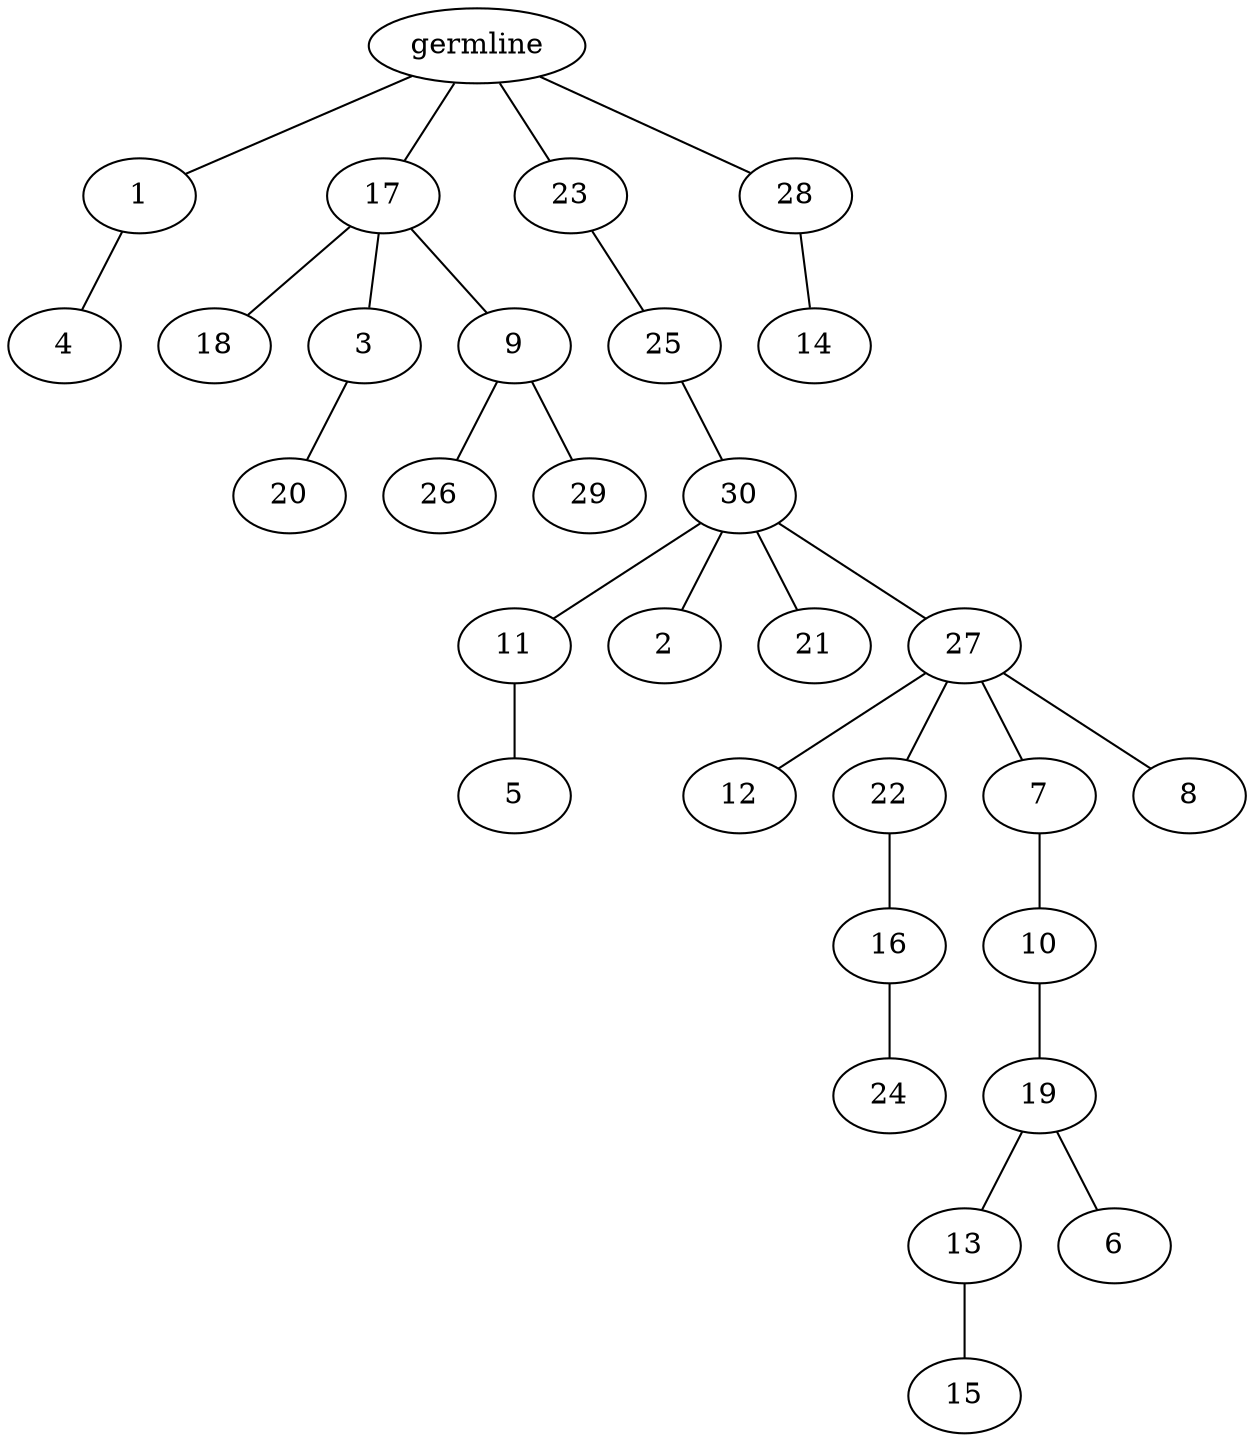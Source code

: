 graph tree {
    "139760530842672" [label="germline"];
    "139760543781888" [label="1"];
    "139760543782848" [label="4"];
    "139760543783424" [label="17"];
    "139760543782368" [label="18"];
    "139760543784672" [label="3"];
    "139760543784528" [label="20"];
    "139760543783040" [label="9"];
    "139760543782272" [label="26"];
    "139760543783280" [label="29"];
    "139760543781504" [label="23"];
    "139760543783472" [label="25"];
    "139760543782944" [label="30"];
    "139760543781552" [label="11"];
    "139760538834016" [label="5"];
    "139760543723968" [label="2"];
    "139760538834400" [label="21"];
    "139760538834736" [label="27"];
    "139760538836464" [label="12"];
    "139760538836848" [label="22"];
    "139760538834064" [label="16"];
    "139760538834352" [label="24"];
    "139760538836176" [label="7"];
    "139760538834496" [label="10"];
    "139760538834160" [label="19"];
    "139760538835216" [label="13"];
    "139760543781792" [label="15"];
    "139760538833056" [label="6"];
    "139760538833440" [label="8"];
    "139760543781984" [label="28"];
    "139760543783808" [label="14"];
    "139760530842672" -- "139760543781888";
    "139760530842672" -- "139760543783424";
    "139760530842672" -- "139760543781504";
    "139760530842672" -- "139760543781984";
    "139760543781888" -- "139760543782848";
    "139760543783424" -- "139760543782368";
    "139760543783424" -- "139760543784672";
    "139760543783424" -- "139760543783040";
    "139760543784672" -- "139760543784528";
    "139760543783040" -- "139760543782272";
    "139760543783040" -- "139760543783280";
    "139760543781504" -- "139760543783472";
    "139760543783472" -- "139760543782944";
    "139760543782944" -- "139760543781552";
    "139760543782944" -- "139760543723968";
    "139760543782944" -- "139760538834400";
    "139760543782944" -- "139760538834736";
    "139760543781552" -- "139760538834016";
    "139760538834736" -- "139760538836464";
    "139760538834736" -- "139760538836848";
    "139760538834736" -- "139760538836176";
    "139760538834736" -- "139760538833440";
    "139760538836848" -- "139760538834064";
    "139760538834064" -- "139760538834352";
    "139760538836176" -- "139760538834496";
    "139760538834496" -- "139760538834160";
    "139760538834160" -- "139760538835216";
    "139760538834160" -- "139760538833056";
    "139760538835216" -- "139760543781792";
    "139760543781984" -- "139760543783808";
}
